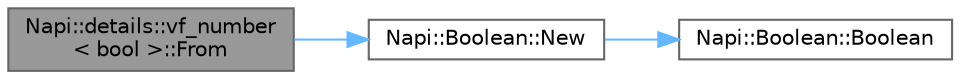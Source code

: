 digraph "Napi::details::vf_number&lt; bool &gt;::From"
{
 // LATEX_PDF_SIZE
  bgcolor="transparent";
  edge [fontname=Helvetica,fontsize=10,labelfontname=Helvetica,labelfontsize=10];
  node [fontname=Helvetica,fontsize=10,shape=box,height=0.2,width=0.4];
  rankdir="LR";
  Node1 [id="Node000001",label="Napi::details::vf_number\l\< bool \>::From",height=0.2,width=0.4,color="gray40", fillcolor="grey60", style="filled", fontcolor="black",tooltip=" "];
  Node1 -> Node2 [id="edge1_Node000001_Node000002",color="steelblue1",style="solid",tooltip=" "];
  Node2 [id="Node000002",label="Napi::Boolean::New",height=0.2,width=0.4,color="grey40", fillcolor="white", style="filled",URL="$class_napi_1_1_boolean.html#aabad369f3cb107c7c1f6ddd2c6054d0a",tooltip=" "];
  Node2 -> Node3 [id="edge2_Node000002_Node000003",color="steelblue1",style="solid",tooltip=" "];
  Node3 [id="Node000003",label="Napi::Boolean::Boolean",height=0.2,width=0.4,color="grey40", fillcolor="white", style="filled",URL="$class_napi_1_1_boolean.html#a2254a76ddca4af43f0cfdff2e1a532bb",tooltip="Creates a new empty Boolean instance."];
}
